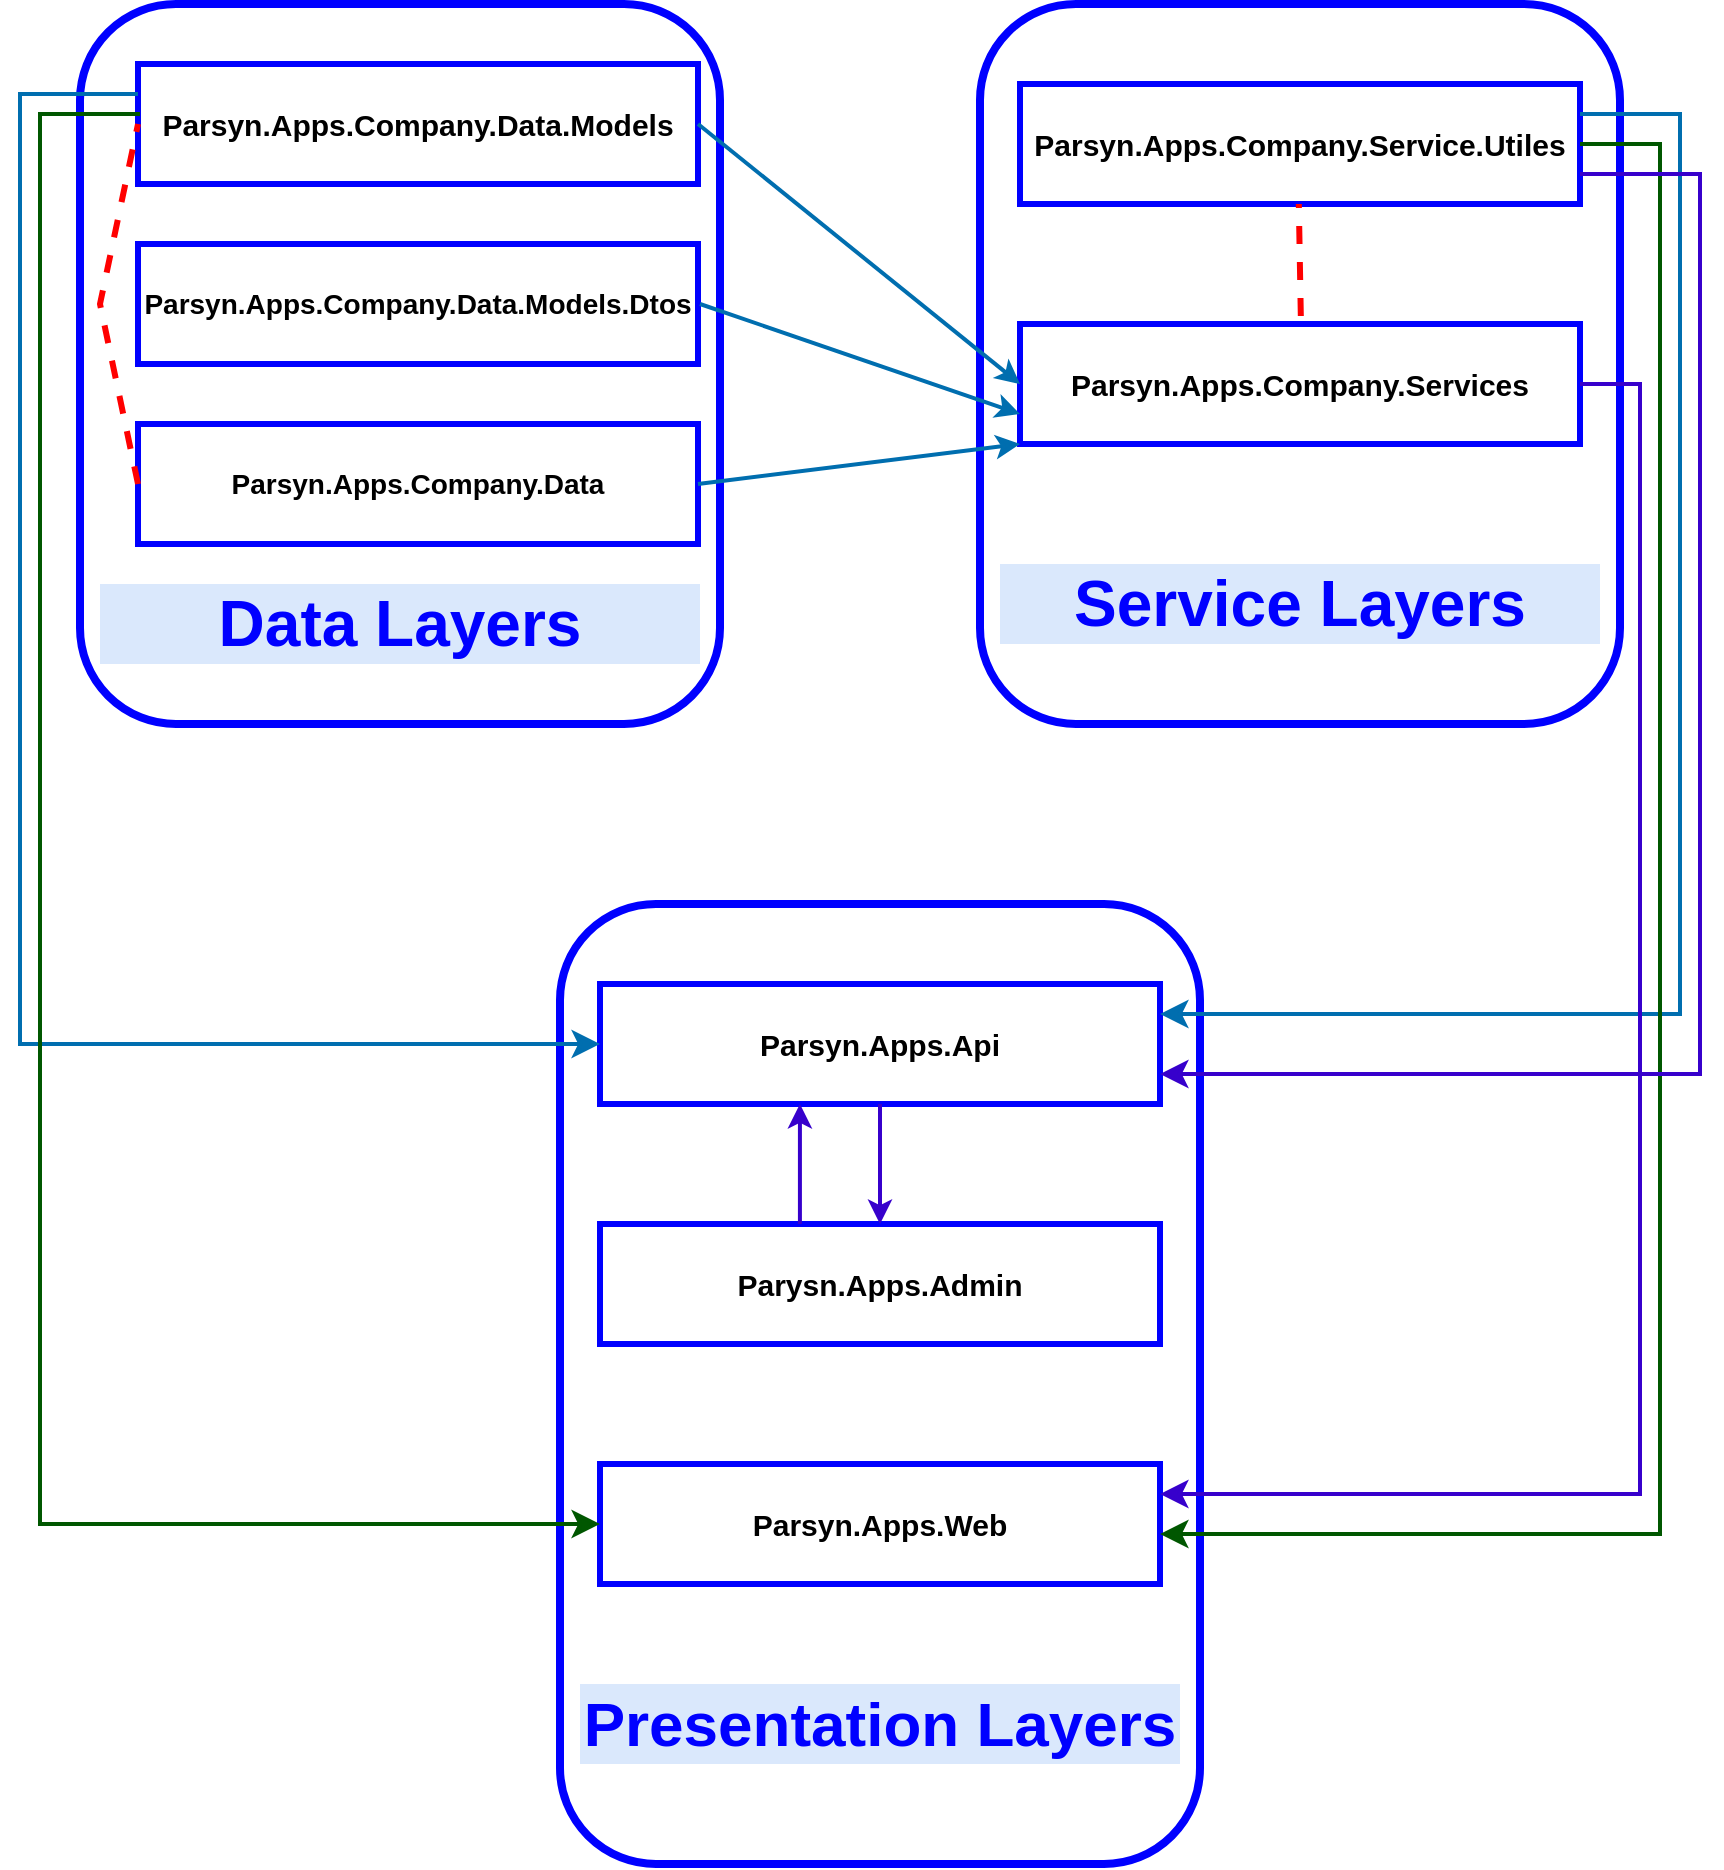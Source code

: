 <mxfile version="26.1.3">
  <diagram name="Page-1" id="VENiFGUHwAgLDmIRLfjs">
    <mxGraphModel dx="2476" dy="1258" grid="1" gridSize="10" guides="1" tooltips="1" connect="1" arrows="1" fold="1" page="1" pageScale="1" pageWidth="850" pageHeight="1100" math="0" shadow="0">
      <root>
        <mxCell id="0" />
        <mxCell id="1" parent="0" />
        <mxCell id="DxdIpTKns6M03gS_TKg0-3" value="" style="rounded=1;whiteSpace=wrap;html=1;fillColor=none;strokeColor=#0000FF;strokeWidth=4;" vertex="1" parent="1">
          <mxGeometry x="40" y="30" width="320" height="360" as="geometry" />
        </mxCell>
        <mxCell id="DxdIpTKns6M03gS_TKg0-4" value="&lt;b&gt;&lt;font style=&quot;font-size: 15px;&quot;&gt;Parsyn.Apps.Company.Data.Models&lt;/font&gt;&lt;/b&gt;" style="rounded=0;whiteSpace=wrap;html=1;fillColor=none;strokeColor=#0000FF;strokeWidth=3;" vertex="1" parent="1">
          <mxGeometry x="69" y="60" width="280" height="60" as="geometry" />
        </mxCell>
        <mxCell id="DxdIpTKns6M03gS_TKg0-5" value="&lt;b style=&quot;&quot;&gt;&lt;font style=&quot;font-size: 14px;&quot;&gt;Parsyn.Apps.Company.Data.Models.Dtos&lt;/font&gt;&lt;/b&gt;" style="rounded=0;whiteSpace=wrap;html=1;fillColor=none;strokeColor=#0000FF;strokeWidth=3;" vertex="1" parent="1">
          <mxGeometry x="69" y="150" width="280" height="60" as="geometry" />
        </mxCell>
        <mxCell id="DxdIpTKns6M03gS_TKg0-6" value="&lt;span style=&quot;font-size: 14px;&quot;&gt;&lt;b&gt;Parsyn.Apps.Company.Data&lt;/b&gt;&lt;/span&gt;" style="rounded=0;whiteSpace=wrap;html=1;fillColor=none;strokeColor=#0000FF;strokeWidth=3;" vertex="1" parent="1">
          <mxGeometry x="69" y="240" width="280" height="60" as="geometry" />
        </mxCell>
        <mxCell id="DxdIpTKns6M03gS_TKg0-7" value="" style="endArrow=none;dashed=1;html=1;rounded=0;exitX=0;exitY=0.5;exitDx=0;exitDy=0;strokeWidth=3;strokeColor=#FF0000;" edge="1" parent="1" source="DxdIpTKns6M03gS_TKg0-6">
          <mxGeometry width="50" height="50" relative="1" as="geometry">
            <mxPoint x="19" y="140" as="sourcePoint" />
            <mxPoint x="69" y="90" as="targetPoint" />
            <Array as="points">
              <mxPoint x="50" y="180" />
            </Array>
          </mxGeometry>
        </mxCell>
        <mxCell id="DxdIpTKns6M03gS_TKg0-8" value="&lt;b&gt;&lt;font style=&quot;font-size: 32px; color: rgb(0, 0, 255);&quot;&gt;Data Layers&lt;/font&gt;&lt;/b&gt;" style="text;align=center;html=1;verticalAlign=middle;whiteSpace=wrap;rounded=0;strokeWidth=1;fillColor=#dae8fc;strokeColor=none;" vertex="1" parent="1">
          <mxGeometry x="50" y="320" width="300" height="40" as="geometry" />
        </mxCell>
        <mxCell id="DxdIpTKns6M03gS_TKg0-9" value="" style="rounded=1;whiteSpace=wrap;html=1;fillColor=none;strokeColor=#0000FF;strokeWidth=4;" vertex="1" parent="1">
          <mxGeometry x="490" y="30" width="320" height="360" as="geometry" />
        </mxCell>
        <mxCell id="DxdIpTKns6M03gS_TKg0-10" value="&lt;span style=&quot;font-size: 15px;&quot;&gt;&lt;b&gt;Parsyn.Apps.Company.Service.Utiles&lt;/b&gt;&lt;/span&gt;" style="rounded=0;whiteSpace=wrap;html=1;fillColor=none;strokeColor=#0000FF;strokeWidth=3;" vertex="1" parent="1">
          <mxGeometry x="510" y="70" width="280" height="60" as="geometry" />
        </mxCell>
        <mxCell id="DxdIpTKns6M03gS_TKg0-11" value="&lt;span style=&quot;font-size: 15px;&quot;&gt;&lt;b&gt;Parsyn.Apps.Company.Services&lt;/b&gt;&lt;/span&gt;" style="rounded=0;whiteSpace=wrap;html=1;fillColor=none;strokeColor=#0000FF;strokeWidth=3;" vertex="1" parent="1">
          <mxGeometry x="510" y="190" width="280" height="60" as="geometry" />
        </mxCell>
        <mxCell id="DxdIpTKns6M03gS_TKg0-12" value="" style="endArrow=classic;html=1;rounded=0;entryX=0;entryY=0.5;entryDx=0;entryDy=0;strokeWidth=2;fillColor=#1ba1e2;strokeColor=#006EAF;" edge="1" parent="1" target="DxdIpTKns6M03gS_TKg0-11">
          <mxGeometry width="50" height="50" relative="1" as="geometry">
            <mxPoint x="349" y="90" as="sourcePoint" />
            <mxPoint x="399" y="40" as="targetPoint" />
          </mxGeometry>
        </mxCell>
        <mxCell id="DxdIpTKns6M03gS_TKg0-13" value="" style="endArrow=classic;html=1;rounded=0;entryX=0;entryY=0.75;entryDx=0;entryDy=0;strokeWidth=2;fillColor=#1ba1e2;strokeColor=#006EAF;" edge="1" parent="1" target="DxdIpTKns6M03gS_TKg0-11">
          <mxGeometry width="50" height="50" relative="1" as="geometry">
            <mxPoint x="350" y="180" as="sourcePoint" />
            <mxPoint x="511" y="310" as="targetPoint" />
          </mxGeometry>
        </mxCell>
        <mxCell id="DxdIpTKns6M03gS_TKg0-14" value="" style="endArrow=classic;html=1;rounded=0;entryX=0;entryY=1;entryDx=0;entryDy=0;strokeWidth=2;fillColor=#1ba1e2;strokeColor=#006EAF;" edge="1" parent="1" target="DxdIpTKns6M03gS_TKg0-11">
          <mxGeometry width="50" height="50" relative="1" as="geometry">
            <mxPoint x="349" y="270" as="sourcePoint" />
            <mxPoint x="509" y="325" as="targetPoint" />
          </mxGeometry>
        </mxCell>
        <mxCell id="DxdIpTKns6M03gS_TKg0-15" value="" style="endArrow=none;dashed=1;html=1;rounded=0;strokeWidth=3;strokeColor=#FF0000;" edge="1" parent="1">
          <mxGeometry width="50" height="50" relative="1" as="geometry">
            <mxPoint x="650.41" y="186" as="sourcePoint" />
            <mxPoint x="649.41" y="130" as="targetPoint" />
            <Array as="points" />
          </mxGeometry>
        </mxCell>
        <mxCell id="DxdIpTKns6M03gS_TKg0-16" value="&lt;b&gt;&lt;font style=&quot;font-size: 32px; color: rgb(0, 0, 255);&quot;&gt;Service Layers&lt;/font&gt;&lt;/b&gt;" style="text;align=center;html=1;verticalAlign=middle;whiteSpace=wrap;rounded=0;strokeWidth=1;fillColor=#dae8fc;strokeColor=none;" vertex="1" parent="1">
          <mxGeometry x="500" y="310" width="300" height="40" as="geometry" />
        </mxCell>
        <mxCell id="DxdIpTKns6M03gS_TKg0-17" value="" style="rounded=1;whiteSpace=wrap;html=1;fillColor=none;strokeColor=#0000FF;strokeWidth=4;" vertex="1" parent="1">
          <mxGeometry x="280" y="480" width="320" height="480" as="geometry" />
        </mxCell>
        <mxCell id="DxdIpTKns6M03gS_TKg0-18" value="&lt;span style=&quot;font-size: 15px;&quot;&gt;&lt;b&gt;Parsyn.Apps.Api&lt;/b&gt;&lt;/span&gt;" style="rounded=0;whiteSpace=wrap;html=1;fillColor=none;strokeColor=#0000FF;strokeWidth=3;" vertex="1" parent="1">
          <mxGeometry x="300" y="520" width="280" height="60" as="geometry" />
        </mxCell>
        <mxCell id="DxdIpTKns6M03gS_TKg0-19" value="&lt;span style=&quot;font-size: 15px;&quot;&gt;&lt;b&gt;Parysn.Apps.Admin&lt;/b&gt;&lt;/span&gt;" style="rounded=0;whiteSpace=wrap;html=1;fillColor=none;strokeColor=#0000FF;strokeWidth=3;" vertex="1" parent="1">
          <mxGeometry x="300" y="640" width="280" height="60" as="geometry" />
        </mxCell>
        <mxCell id="DxdIpTKns6M03gS_TKg0-20" value="&lt;span style=&quot;font-size: 15px;&quot;&gt;&lt;b&gt;Parsyn.Apps.Web&lt;/b&gt;&lt;/span&gt;" style="rounded=0;whiteSpace=wrap;html=1;fillColor=none;strokeColor=#0000FF;strokeWidth=3;" vertex="1" parent="1">
          <mxGeometry x="300" y="760" width="280" height="60" as="geometry" />
        </mxCell>
        <mxCell id="DxdIpTKns6M03gS_TKg0-26" value="" style="edgeStyle=elbowEdgeStyle;elbow=horizontal;endArrow=classic;html=1;curved=0;rounded=0;endSize=8;startSize=8;exitX=0;exitY=0.25;exitDx=0;exitDy=0;entryX=0;entryY=0.5;entryDx=0;entryDy=0;fillColor=#1ba1e2;strokeColor=#006EAF;strokeWidth=2;" edge="1" parent="1" source="DxdIpTKns6M03gS_TKg0-4" target="DxdIpTKns6M03gS_TKg0-18">
          <mxGeometry width="50" height="50" relative="1" as="geometry">
            <mxPoint x="80" y="520" as="sourcePoint" />
            <mxPoint x="130" y="470" as="targetPoint" />
            <Array as="points">
              <mxPoint x="10" y="610" />
              <mxPoint x="10" y="270" />
            </Array>
          </mxGeometry>
        </mxCell>
        <mxCell id="DxdIpTKns6M03gS_TKg0-28" value="" style="edgeStyle=elbowEdgeStyle;elbow=horizontal;endArrow=classic;html=1;curved=0;rounded=0;endSize=8;startSize=8;entryX=0;entryY=0.5;entryDx=0;entryDy=0;fillColor=#008a00;strokeColor=#005700;strokeWidth=2;" edge="1" parent="1" target="DxdIpTKns6M03gS_TKg0-20">
          <mxGeometry width="50" height="50" relative="1" as="geometry">
            <mxPoint x="70" y="85" as="sourcePoint" />
            <mxPoint x="310" y="560" as="targetPoint" />
            <Array as="points">
              <mxPoint x="20" y="620" />
              <mxPoint x="20" y="280" />
            </Array>
          </mxGeometry>
        </mxCell>
        <mxCell id="DxdIpTKns6M03gS_TKg0-29" value="" style="edgeStyle=elbowEdgeStyle;elbow=horizontal;endArrow=classic;html=1;curved=0;rounded=0;endSize=8;startSize=8;exitX=1;exitY=0.25;exitDx=0;exitDy=0;entryX=1;entryY=0.25;entryDx=0;entryDy=0;strokeWidth=2;fillColor=#1ba1e2;strokeColor=#006EAF;" edge="1" parent="1" source="DxdIpTKns6M03gS_TKg0-10" target="DxdIpTKns6M03gS_TKg0-18">
          <mxGeometry width="50" height="50" relative="1" as="geometry">
            <mxPoint x="690" y="640" as="sourcePoint" />
            <mxPoint x="740" y="590" as="targetPoint" />
            <Array as="points">
              <mxPoint x="840" y="340" />
            </Array>
          </mxGeometry>
        </mxCell>
        <mxCell id="DxdIpTKns6M03gS_TKg0-30" value="" style="edgeStyle=elbowEdgeStyle;elbow=horizontal;endArrow=classic;html=1;curved=0;rounded=0;endSize=8;startSize=8;exitX=1;exitY=0.5;exitDx=0;exitDy=0;entryX=1;entryY=0.5;entryDx=0;entryDy=0;strokeWidth=2;fillColor=#008a00;strokeColor=#005700;" edge="1" parent="1" source="DxdIpTKns6M03gS_TKg0-10">
          <mxGeometry width="50" height="50" relative="1" as="geometry">
            <mxPoint x="790" y="330" as="sourcePoint" />
            <mxPoint x="580" y="795" as="targetPoint" />
            <Array as="points">
              <mxPoint x="830" y="450" />
            </Array>
          </mxGeometry>
        </mxCell>
        <mxCell id="DxdIpTKns6M03gS_TKg0-32" value="" style="edgeStyle=elbowEdgeStyle;elbow=horizontal;endArrow=classic;html=1;curved=0;rounded=0;endSize=8;startSize=8;exitX=1;exitY=0.5;exitDx=0;exitDy=0;entryX=1;entryY=0.25;entryDx=0;entryDy=0;strokeWidth=2;fillColor=#6a00ff;strokeColor=#3700CC;" edge="1" parent="1" source="DxdIpTKns6M03gS_TKg0-11" target="DxdIpTKns6M03gS_TKg0-20">
          <mxGeometry width="50" height="50" relative="1" as="geometry">
            <mxPoint x="790" y="-30" as="sourcePoint" />
            <mxPoint x="580" y="665" as="targetPoint" />
            <Array as="points">
              <mxPoint x="820" y="440" />
            </Array>
          </mxGeometry>
        </mxCell>
        <mxCell id="DxdIpTKns6M03gS_TKg0-33" value="" style="edgeStyle=elbowEdgeStyle;elbow=horizontal;endArrow=classic;html=1;curved=0;rounded=0;endSize=8;startSize=8;exitX=1;exitY=0.75;exitDx=0;exitDy=0;entryX=1;entryY=0.25;entryDx=0;entryDy=0;strokeWidth=2;fillColor=#6a00ff;strokeColor=#3700CC;" edge="1" parent="1" source="DxdIpTKns6M03gS_TKg0-10">
          <mxGeometry width="50" height="50" relative="1" as="geometry">
            <mxPoint x="790" y="10" as="sourcePoint" />
            <mxPoint x="580" y="565" as="targetPoint" />
            <Array as="points">
              <mxPoint x="850" y="330" />
            </Array>
          </mxGeometry>
        </mxCell>
        <mxCell id="DxdIpTKns6M03gS_TKg0-34" value="" style="endArrow=classic;html=1;rounded=0;entryX=0.357;entryY=1;entryDx=0;entryDy=0;entryPerimeter=0;strokeWidth=2;fillColor=#6a00ff;strokeColor=#3700CC;exitX=0.357;exitY=0;exitDx=0;exitDy=0;exitPerimeter=0;" edge="1" parent="1" source="DxdIpTKns6M03gS_TKg0-19" target="DxdIpTKns6M03gS_TKg0-18">
          <mxGeometry width="50" height="50" relative="1" as="geometry">
            <mxPoint x="400" y="640" as="sourcePoint" />
            <mxPoint x="450" y="590" as="targetPoint" />
          </mxGeometry>
        </mxCell>
        <mxCell id="DxdIpTKns6M03gS_TKg0-35" value="" style="endArrow=classic;html=1;rounded=0;strokeWidth=2;fillColor=#6a00ff;strokeColor=#3700CC;exitX=0.5;exitY=1;exitDx=0;exitDy=0;entryX=0.5;entryY=0;entryDx=0;entryDy=0;" edge="1" parent="1" source="DxdIpTKns6M03gS_TKg0-18" target="DxdIpTKns6M03gS_TKg0-19">
          <mxGeometry width="50" height="50" relative="1" as="geometry">
            <mxPoint x="460" y="640" as="sourcePoint" />
            <mxPoint x="462" y="585" as="targetPoint" />
          </mxGeometry>
        </mxCell>
        <mxCell id="DxdIpTKns6M03gS_TKg0-36" value="&lt;b&gt;&lt;font style=&quot;color: rgb(0, 0, 255); font-size: 31px;&quot;&gt;Presentation Layers&lt;/font&gt;&lt;/b&gt;" style="text;align=center;html=1;verticalAlign=middle;whiteSpace=wrap;rounded=0;strokeWidth=1;fillColor=#dae8fc;strokeColor=none;" vertex="1" parent="1">
          <mxGeometry x="290" y="870" width="300" height="40" as="geometry" />
        </mxCell>
      </root>
    </mxGraphModel>
  </diagram>
</mxfile>
